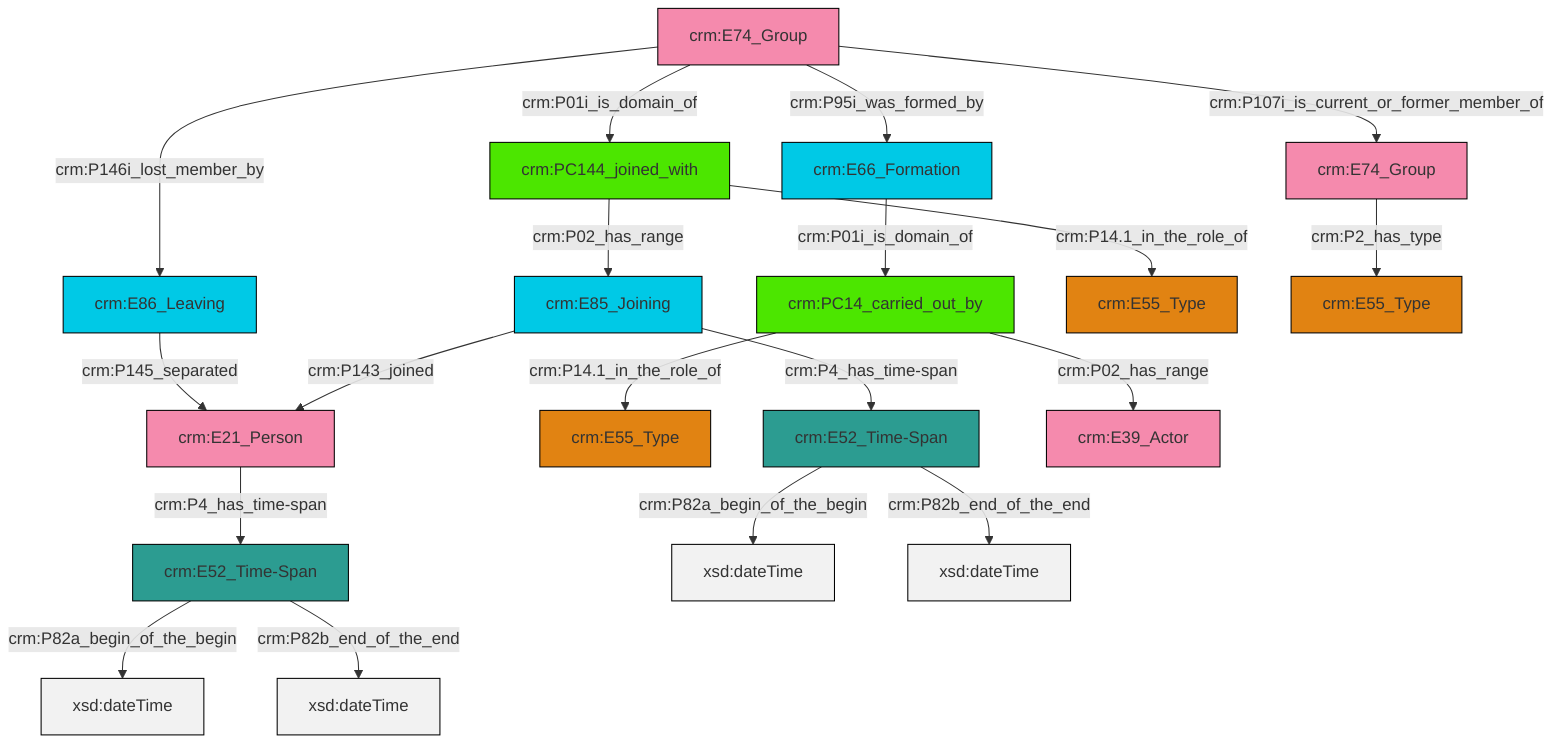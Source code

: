 graph TD
classDef Literal fill:#f2f2f2,stroke:#000000;
classDef CRM_Entity fill:#FFFFFF,stroke:#000000;
classDef Temporal_Entity fill:#00C9E6, stroke:#000000;
classDef Type fill:#E18312, stroke:#000000;
classDef Time-Span fill:#2C9C91, stroke:#000000;
classDef Appellation fill:#FFEB7F, stroke:#000000;
classDef Place fill:#008836, stroke:#000000;
classDef Persistent_Item fill:#B266B2, stroke:#000000;
classDef Conceptual_Object fill:#FFD700, stroke:#000000;
classDef Physical_Thing fill:#D2B48C, stroke:#000000;
classDef Actor fill:#f58aad, stroke:#000000;
classDef PC_Classes fill:#4ce600, stroke:#000000;
classDef Multi fill:#cccccc,stroke:#000000;

2["crm:E86_Leaving"]:::Temporal_Entity -->|crm:P145_separated| 3["crm:E21_Person"]:::Actor
6["crm:E74_Group"]:::Actor -->|crm:P107i_is_current_or_former_member_of| 7["crm:E74_Group"]:::Actor
3["crm:E21_Person"]:::Actor -->|crm:P4_has_time-span| 8["crm:E52_Time-Span"]:::Time-Span
6["crm:E74_Group"]:::Actor -->|crm:P01i_is_domain_of| 10["crm:PC144_joined_with"]:::PC_Classes
13["crm:E85_Joining"]:::Temporal_Entity -->|crm:P4_has_time-span| 11["crm:E52_Time-Span"]:::Time-Span
8["crm:E52_Time-Span"]:::Time-Span -->|crm:P82a_begin_of_the_begin| 14[xsd:dateTime]:::Literal
10["crm:PC144_joined_with"]:::PC_Classes -->|crm:P14.1_in_the_role_of| 15["crm:E55_Type"]:::Type
0["crm:PC14_carried_out_by"]:::PC_Classes -->|crm:P02_has_range| 16["crm:E39_Actor"]:::Actor
11["crm:E52_Time-Span"]:::Time-Span -->|crm:P82a_begin_of_the_begin| 19[xsd:dateTime]:::Literal
0["crm:PC14_carried_out_by"]:::PC_Classes -->|crm:P14.1_in_the_role_of| 4["crm:E55_Type"]:::Type
13["crm:E85_Joining"]:::Temporal_Entity -->|crm:P143_joined| 3["crm:E21_Person"]:::Actor
7["crm:E74_Group"]:::Actor -->|crm:P2_has_type| 23["crm:E55_Type"]:::Type
6["crm:E74_Group"]:::Actor -->|crm:P95i_was_formed_by| 20["crm:E66_Formation"]:::Temporal_Entity
20["crm:E66_Formation"]:::Temporal_Entity -->|crm:P01i_is_domain_of| 0["crm:PC14_carried_out_by"]:::PC_Classes
10["crm:PC144_joined_with"]:::PC_Classes -->|crm:P02_has_range| 13["crm:E85_Joining"]:::Temporal_Entity
6["crm:E74_Group"]:::Actor -->|crm:P146i_lost_member_by| 2["crm:E86_Leaving"]:::Temporal_Entity
11["crm:E52_Time-Span"]:::Time-Span -->|crm:P82b_end_of_the_end| 33[xsd:dateTime]:::Literal
8["crm:E52_Time-Span"]:::Time-Span -->|crm:P82b_end_of_the_end| 34[xsd:dateTime]:::Literal